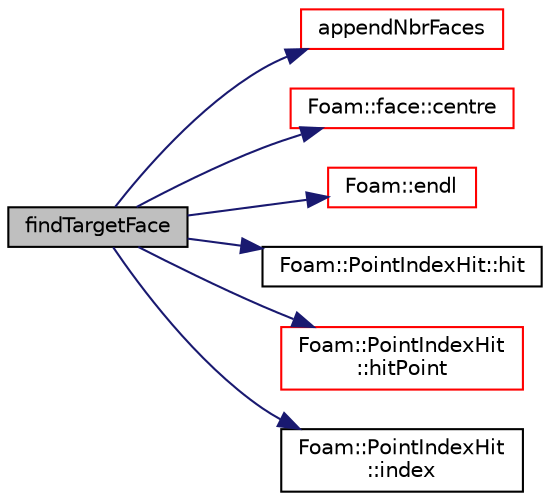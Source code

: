 digraph "findTargetFace"
{
  bgcolor="transparent";
  edge [fontname="Helvetica",fontsize="10",labelfontname="Helvetica",labelfontsize="10"];
  node [fontname="Helvetica",fontsize="10",shape=record];
  rankdir="LR";
  Node1 [label="findTargetFace",height=0.2,width=0.4,color="black", fillcolor="grey75", style="filled", fontcolor="black"];
  Node1 -> Node2 [color="midnightblue",fontsize="10",style="solid",fontname="Helvetica"];
  Node2 [label="appendNbrFaces",height=0.2,width=0.4,color="red",URL="$a00048.html#a5623edaa5a66edae25f56589a6ba9c56",tooltip="Add faces neighbouring facei to the ID list. "];
  Node1 -> Node3 [color="midnightblue",fontsize="10",style="solid",fontname="Helvetica"];
  Node3 [label="Foam::face::centre",height=0.2,width=0.4,color="red",URL="$a00725.html#ae686335a8e426b97037d6845043b7151",tooltip="Centre point of face. "];
  Node1 -> Node4 [color="midnightblue",fontsize="10",style="solid",fontname="Helvetica"];
  Node4 [label="Foam::endl",height=0.2,width=0.4,color="red",URL="$a10974.html#a2db8fe02a0d3909e9351bb4275b23ce4",tooltip="Add newline and flush stream. "];
  Node1 -> Node5 [color="midnightblue",fontsize="10",style="solid",fontname="Helvetica"];
  Node5 [label="Foam::PointIndexHit::hit",height=0.2,width=0.4,color="black",URL="$a01923.html#ad963d38a624b8bf8b37c210109dba03c",tooltip="Is there a hit. "];
  Node1 -> Node6 [color="midnightblue",fontsize="10",style="solid",fontname="Helvetica"];
  Node6 [label="Foam::PointIndexHit\l::hitPoint",height=0.2,width=0.4,color="red",URL="$a01923.html#a0c448cd4b96e9ea9ba38c62c019a8bce",tooltip="Return hit point. "];
  Node1 -> Node7 [color="midnightblue",fontsize="10",style="solid",fontname="Helvetica"];
  Node7 [label="Foam::PointIndexHit\l::index",height=0.2,width=0.4,color="black",URL="$a01923.html#a7d1e8acadb27bd2b4e61457d47b71b6f",tooltip="Return index. "];
}
